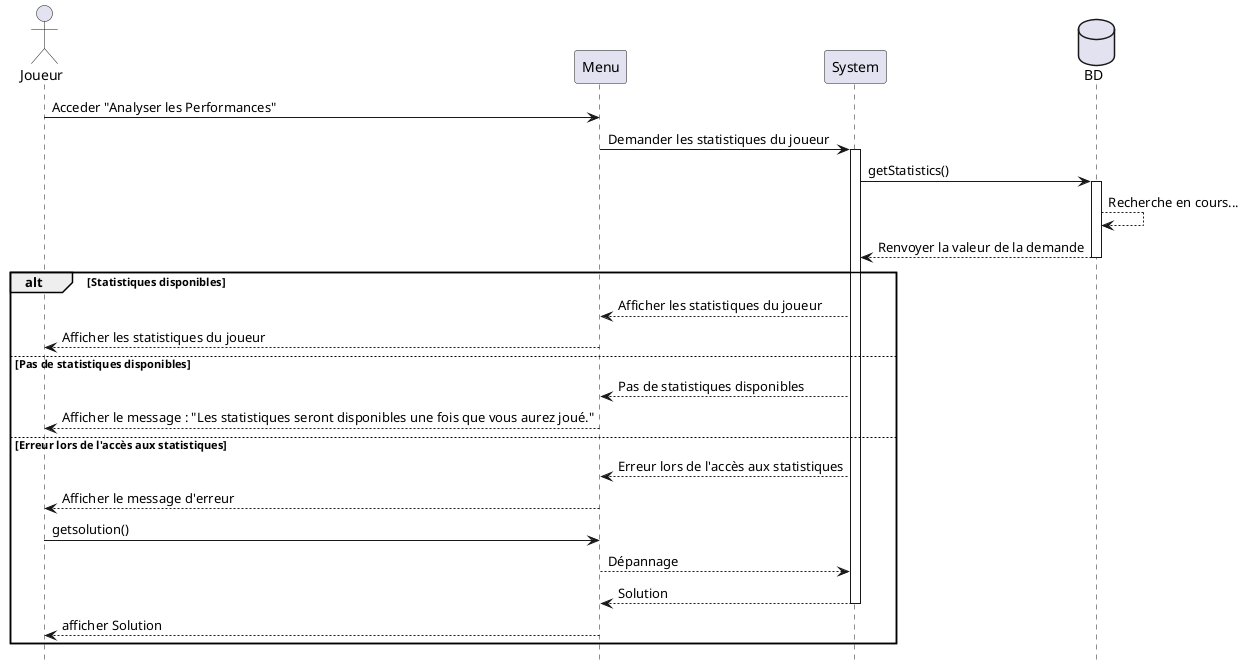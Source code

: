 @startuml test
hide footbox
actor Joueur
participant Menu
participant System
database BD

Joueur -> Menu: Acceder "Analyser les Performances"
Menu -> System: Demander les statistiques du joueur
activate System
System -> BD: getStatistics()
activate BD
BD --> BD: Recherche en cours...
BD --> System: Renvoyer la valeur de la demande
deactivate BD
alt Statistiques disponibles

    System --> Menu: Afficher les statistiques du joueur
    

    Menu --> Joueur: Afficher les statistiques du joueur
else Pas de statistiques disponibles


    System --> Menu: Pas de statistiques disponibles

    Menu --> Joueur: Afficher le message : "Les statistiques seront disponibles une fois que vous aurez joué."
else Erreur lors de l'accès aux statistiques

    System --> Menu: Erreur lors de l'accès aux statistiques

    Menu --> Joueur: Afficher le message d'erreur
    Joueur -> Menu: getsolution()
    Menu --> System: Dépannage
    System --> Menu: Solution
    deactivate System
    Menu --> Joueur: afficher Solution
end

@enduml